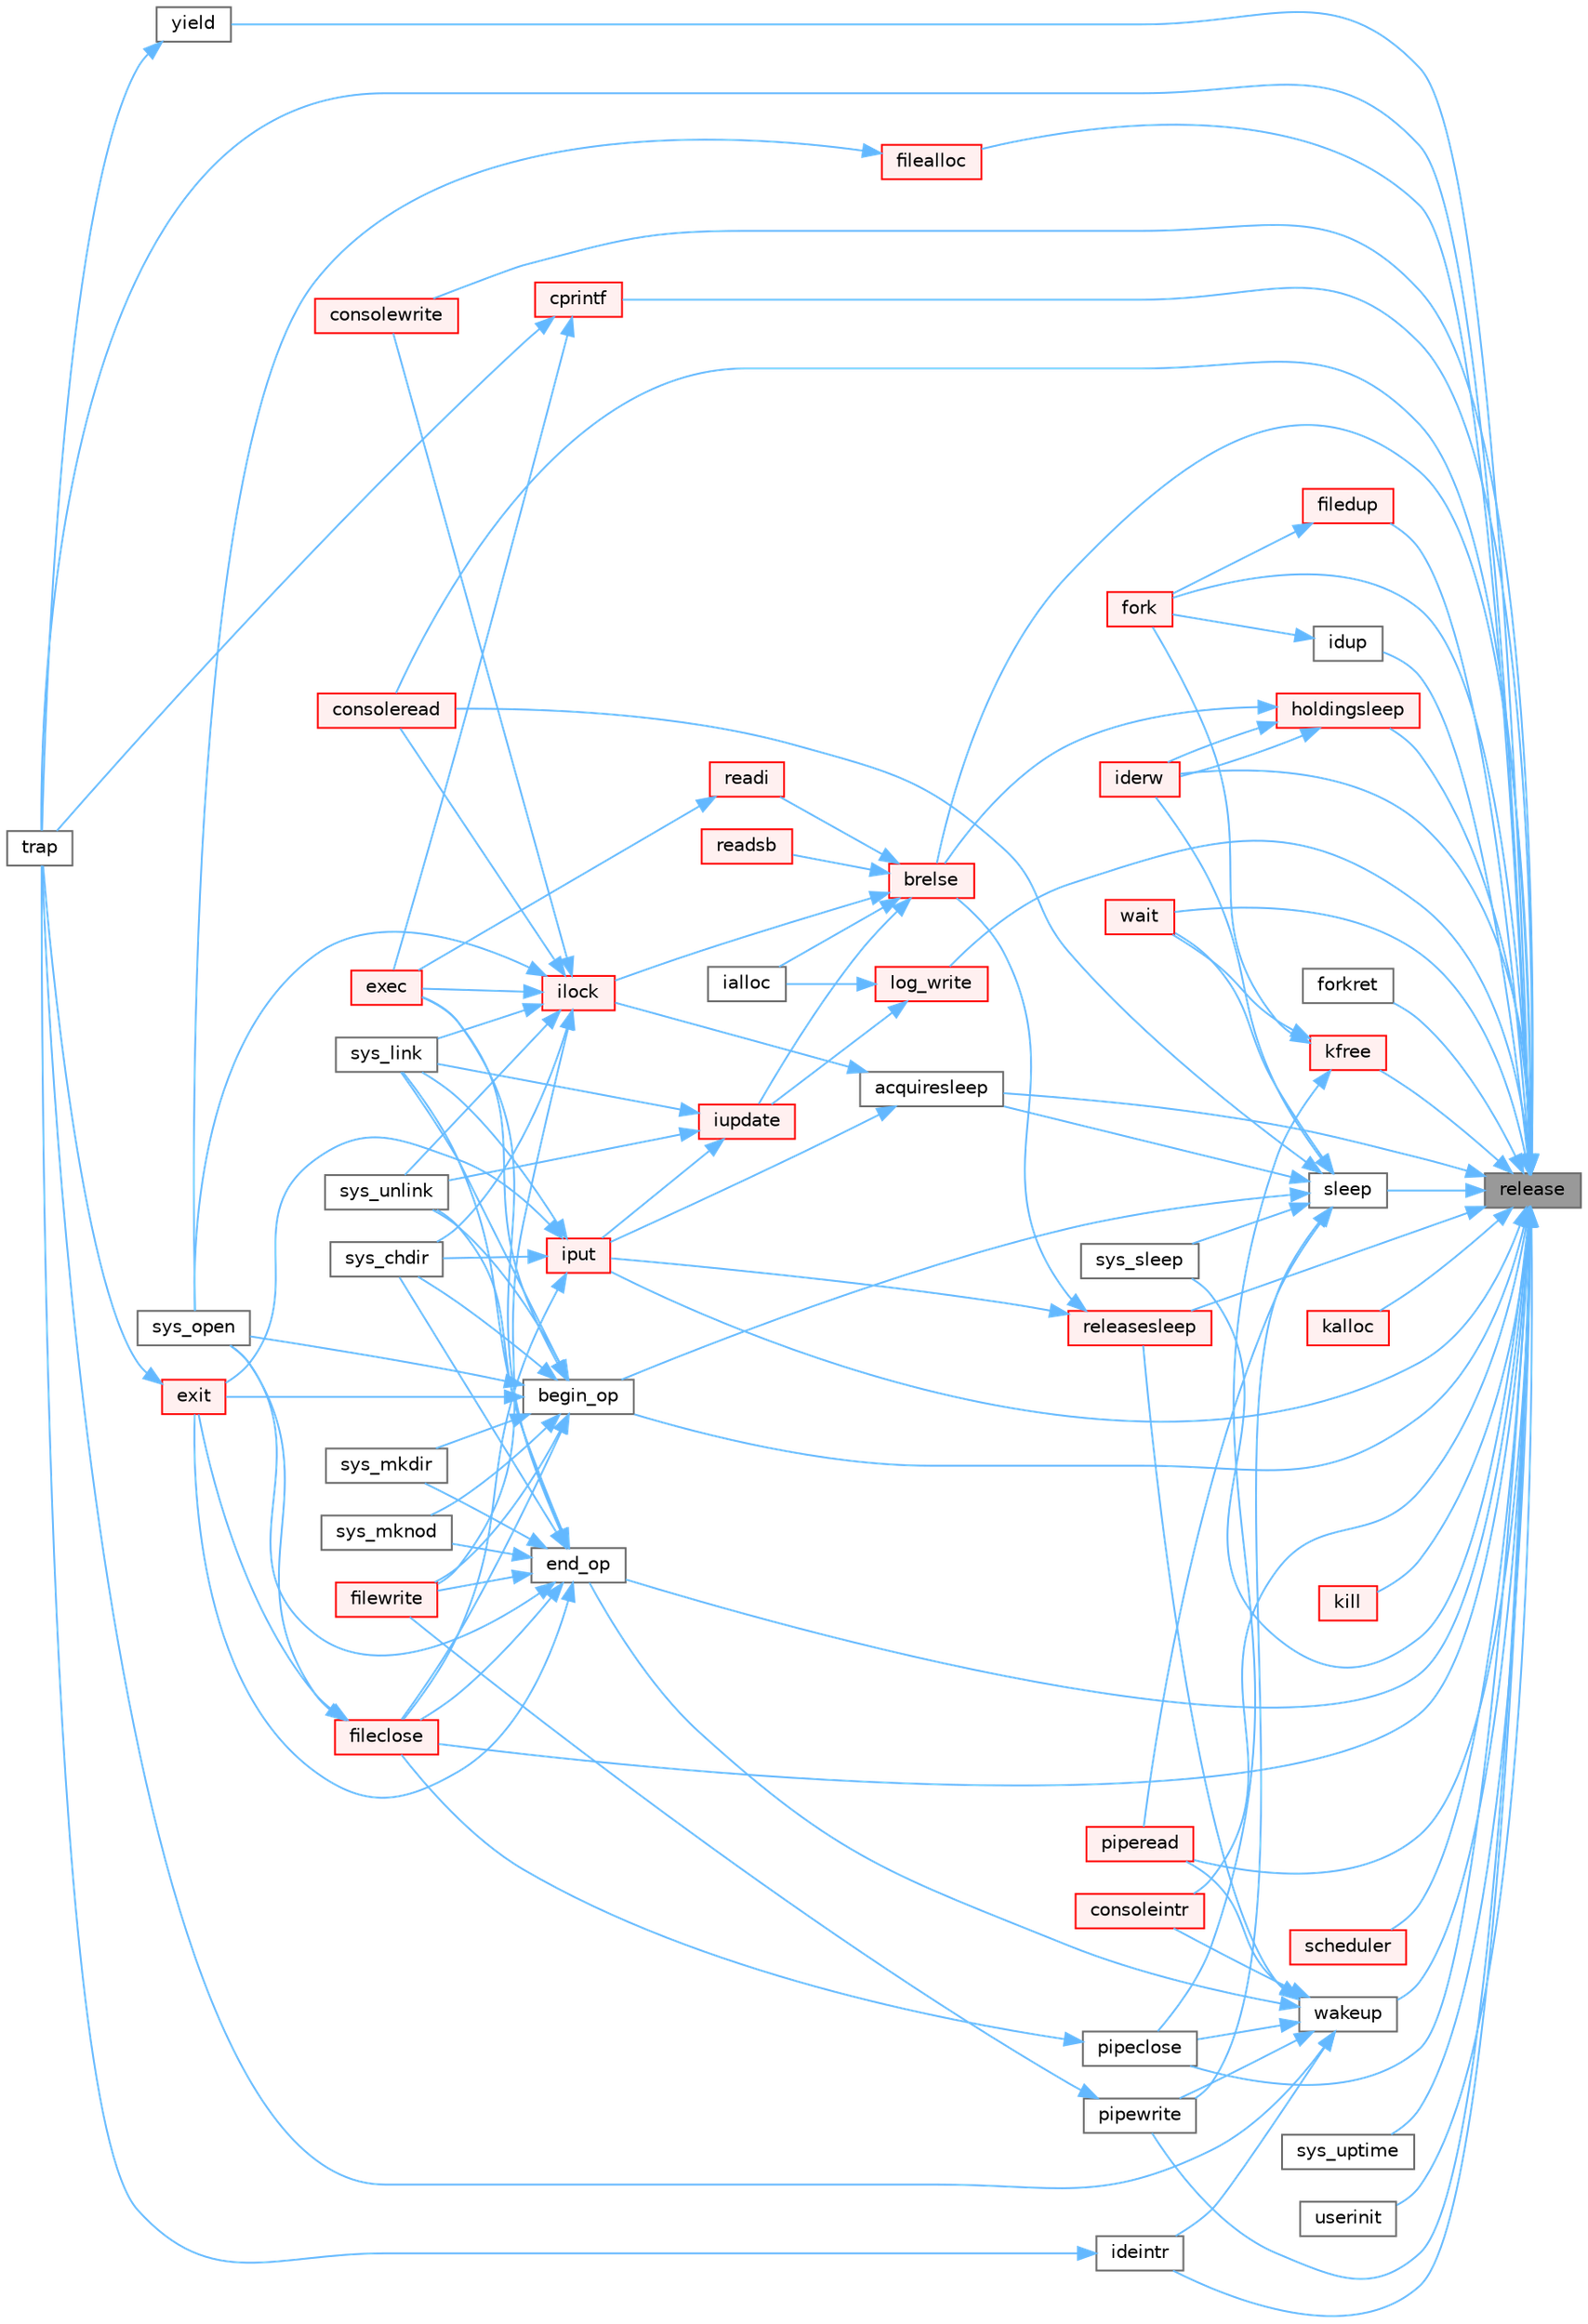 digraph "release"
{
 // LATEX_PDF_SIZE
  bgcolor="transparent";
  edge [fontname=Helvetica,fontsize=10,labelfontname=Helvetica,labelfontsize=10];
  node [fontname=Helvetica,fontsize=10,shape=box,height=0.2,width=0.4];
  rankdir="RL";
  Node1 [id="Node000001",label="release",height=0.2,width=0.4,color="gray40", fillcolor="grey60", style="filled", fontcolor="black",tooltip=" "];
  Node1 -> Node2 [id="edge1_Node000001_Node000002",dir="back",color="steelblue1",style="solid",tooltip=" "];
  Node2 [id="Node000002",label="acquiresleep",height=0.2,width=0.4,color="grey40", fillcolor="white", style="filled",URL="$d8/dd1/sleeplock_8c.html#aaad2d7a86d4859982dd9a132f5128ff2",tooltip=" "];
  Node2 -> Node3 [id="edge2_Node000002_Node000003",dir="back",color="steelblue1",style="solid",tooltip=" "];
  Node3 [id="Node000003",label="ilock",height=0.2,width=0.4,color="red", fillcolor="#FFF0F0", style="filled",URL="$d2/d5a/fs_8c.html#aed28187406d84a3aa71f10c6235a03ec",tooltip=" "];
  Node3 -> Node4 [id="edge3_Node000003_Node000004",dir="back",color="steelblue1",style="solid",tooltip=" "];
  Node4 [id="Node000004",label="consoleread",height=0.2,width=0.4,color="red", fillcolor="#FFF0F0", style="filled",URL="$d0/d56/console_8c.html#a28ac85a90987662e306ca8efbfe16074",tooltip=" "];
  Node3 -> Node6 [id="edge4_Node000003_Node000006",dir="back",color="steelblue1",style="solid",tooltip=" "];
  Node6 [id="Node000006",label="consolewrite",height=0.2,width=0.4,color="red", fillcolor="#FFF0F0", style="filled",URL="$d0/d56/console_8c.html#a6af7eb39268127d389792cec37785666",tooltip=" "];
  Node3 -> Node7 [id="edge5_Node000003_Node000007",dir="back",color="steelblue1",style="solid",tooltip=" "];
  Node7 [id="Node000007",label="exec",height=0.2,width=0.4,color="red", fillcolor="#FFF0F0", style="filled",URL="$df/dc9/exec_8c.html#ace32454ed0d37834dcb1cb4f8b727e6e",tooltip=" "];
  Node3 -> Node13 [id="edge6_Node000003_Node000013",dir="back",color="steelblue1",style="solid",tooltip=" "];
  Node13 [id="Node000013",label="filewrite",height=0.2,width=0.4,color="red", fillcolor="#FFF0F0", style="filled",URL="$d6/d13/file_8c.html#ab8de757a0a9f58dcc6511ea5e46ebb88",tooltip=" "];
  Node3 -> Node15 [id="edge7_Node000003_Node000015",dir="back",color="steelblue1",style="solid",tooltip=" "];
  Node15 [id="Node000015",label="sys_chdir",height=0.2,width=0.4,color="grey40", fillcolor="white", style="filled",URL="$d1/d14/sysfile_8c.html#ad1c5f8693cb35b9605fee09eebdda640",tooltip=" "];
  Node3 -> Node16 [id="edge8_Node000003_Node000016",dir="back",color="steelblue1",style="solid",tooltip=" "];
  Node16 [id="Node000016",label="sys_link",height=0.2,width=0.4,color="grey40", fillcolor="white", style="filled",URL="$d1/d14/sysfile_8c.html#a759600870314007ac558871239122fb7",tooltip=" "];
  Node3 -> Node17 [id="edge9_Node000003_Node000017",dir="back",color="steelblue1",style="solid",tooltip=" "];
  Node17 [id="Node000017",label="sys_open",height=0.2,width=0.4,color="grey40", fillcolor="white", style="filled",URL="$d1/d14/sysfile_8c.html#a74e45efc661ca17c068bc283b3842e6d",tooltip=" "];
  Node3 -> Node18 [id="edge10_Node000003_Node000018",dir="back",color="steelblue1",style="solid",tooltip=" "];
  Node18 [id="Node000018",label="sys_unlink",height=0.2,width=0.4,color="grey40", fillcolor="white", style="filled",URL="$d1/d14/sysfile_8c.html#ae1e58ee11d41f643929520d8c1640da7",tooltip=" "];
  Node2 -> Node19 [id="edge11_Node000002_Node000019",dir="back",color="steelblue1",style="solid",tooltip=" "];
  Node19 [id="Node000019",label="iput",height=0.2,width=0.4,color="red", fillcolor="#FFF0F0", style="filled",URL="$d2/d5a/fs_8c.html#ab3c447f135c68e4c3c1f8d5866f6e77b",tooltip=" "];
  Node19 -> Node21 [id="edge12_Node000019_Node000021",dir="back",color="steelblue1",style="solid",tooltip=" "];
  Node21 [id="Node000021",label="exit",height=0.2,width=0.4,color="red", fillcolor="#FFF0F0", style="filled",URL="$d3/dda/proc_8c.html#aaf98ef7cdde3a0dfb2e49919de3298b1",tooltip=" "];
  Node21 -> Node30 [id="edge13_Node000021_Node000030",dir="back",color="steelblue1",style="solid",tooltip=" "];
  Node30 [id="Node000030",label="trap",height=0.2,width=0.4,color="grey40", fillcolor="white", style="filled",URL="$dc/d6f/trap_8c.html#a372d166e36c086c91e5f5d81e5fead3a",tooltip=" "];
  Node19 -> Node33 [id="edge14_Node000019_Node000033",dir="back",color="steelblue1",style="solid",tooltip=" "];
  Node33 [id="Node000033",label="fileclose",height=0.2,width=0.4,color="red", fillcolor="#FFF0F0", style="filled",URL="$d6/d13/file_8c.html#ae557c81ab89c24219146144bb6adaa2c",tooltip=" "];
  Node33 -> Node21 [id="edge15_Node000033_Node000021",dir="back",color="steelblue1",style="solid",tooltip=" "];
  Node33 -> Node17 [id="edge16_Node000033_Node000017",dir="back",color="steelblue1",style="solid",tooltip=" "];
  Node19 -> Node15 [id="edge17_Node000019_Node000015",dir="back",color="steelblue1",style="solid",tooltip=" "];
  Node19 -> Node16 [id="edge18_Node000019_Node000016",dir="back",color="steelblue1",style="solid",tooltip=" "];
  Node1 -> Node40 [id="edge19_Node000001_Node000040",dir="back",color="steelblue1",style="solid",tooltip=" "];
  Node40 [id="Node000040",label="begin_op",height=0.2,width=0.4,color="grey40", fillcolor="white", style="filled",URL="$d7/df8/log_8c.html#ac96aa31ffc0500e749c62c4d377c21c9",tooltip=" "];
  Node40 -> Node7 [id="edge20_Node000040_Node000007",dir="back",color="steelblue1",style="solid",tooltip=" "];
  Node40 -> Node21 [id="edge21_Node000040_Node000021",dir="back",color="steelblue1",style="solid",tooltip=" "];
  Node40 -> Node33 [id="edge22_Node000040_Node000033",dir="back",color="steelblue1",style="solid",tooltip=" "];
  Node40 -> Node13 [id="edge23_Node000040_Node000013",dir="back",color="steelblue1",style="solid",tooltip=" "];
  Node40 -> Node15 [id="edge24_Node000040_Node000015",dir="back",color="steelblue1",style="solid",tooltip=" "];
  Node40 -> Node16 [id="edge25_Node000040_Node000016",dir="back",color="steelblue1",style="solid",tooltip=" "];
  Node40 -> Node38 [id="edge26_Node000040_Node000038",dir="back",color="steelblue1",style="solid",tooltip=" "];
  Node38 [id="Node000038",label="sys_mkdir",height=0.2,width=0.4,color="grey40", fillcolor="white", style="filled",URL="$d1/d14/sysfile_8c.html#a057e5bce2de7a87ebfd2dc33967bca4a",tooltip=" "];
  Node40 -> Node39 [id="edge27_Node000040_Node000039",dir="back",color="steelblue1",style="solid",tooltip=" "];
  Node39 [id="Node000039",label="sys_mknod",height=0.2,width=0.4,color="grey40", fillcolor="white", style="filled",URL="$d1/d14/sysfile_8c.html#a25697aa3d828b5878d38170d724adb27",tooltip=" "];
  Node40 -> Node17 [id="edge28_Node000040_Node000017",dir="back",color="steelblue1",style="solid",tooltip=" "];
  Node40 -> Node18 [id="edge29_Node000040_Node000018",dir="back",color="steelblue1",style="solid",tooltip=" "];
  Node1 -> Node41 [id="edge30_Node000001_Node000041",dir="back",color="steelblue1",style="solid",tooltip=" "];
  Node41 [id="Node000041",label="brelse",height=0.2,width=0.4,color="red", fillcolor="#FFF0F0", style="filled",URL="$dc/de6/bio_8c.html#ab5335aeb503731104314321a78a6d727",tooltip=" "];
  Node41 -> Node42 [id="edge31_Node000041_Node000042",dir="back",color="steelblue1",style="solid",tooltip=" "];
  Node42 [id="Node000042",label="ialloc",height=0.2,width=0.4,color="grey40", fillcolor="white", style="filled",URL="$d2/d5a/fs_8c.html#af95049367381647bc9487af49724b869",tooltip=" "];
  Node41 -> Node3 [id="edge32_Node000041_Node000003",dir="back",color="steelblue1",style="solid",tooltip=" "];
  Node41 -> Node43 [id="edge33_Node000041_Node000043",dir="back",color="steelblue1",style="solid",tooltip=" "];
  Node43 [id="Node000043",label="iupdate",height=0.2,width=0.4,color="red", fillcolor="#FFF0F0", style="filled",URL="$d2/d5a/fs_8c.html#a7220afa8e5f4bea540eb95879ea7df6e",tooltip=" "];
  Node43 -> Node19 [id="edge34_Node000043_Node000019",dir="back",color="steelblue1",style="solid",tooltip=" "];
  Node43 -> Node16 [id="edge35_Node000043_Node000016",dir="back",color="steelblue1",style="solid",tooltip=" "];
  Node43 -> Node18 [id="edge36_Node000043_Node000018",dir="back",color="steelblue1",style="solid",tooltip=" "];
  Node41 -> Node45 [id="edge37_Node000041_Node000045",dir="back",color="steelblue1",style="solid",tooltip=" "];
  Node45 [id="Node000045",label="readi",height=0.2,width=0.4,color="red", fillcolor="#FFF0F0", style="filled",URL="$d2/d5a/fs_8c.html#a3aba1fa9f6789d09356aec5b96d91fa8",tooltip=" "];
  Node45 -> Node7 [id="edge38_Node000045_Node000007",dir="back",color="steelblue1",style="solid",tooltip=" "];
  Node41 -> Node48 [id="edge39_Node000041_Node000048",dir="back",color="steelblue1",style="solid",tooltip=" "];
  Node48 [id="Node000048",label="readsb",height=0.2,width=0.4,color="red", fillcolor="#FFF0F0", style="filled",URL="$d2/d5a/fs_8c.html#aff0080b2133027be2e525ca088b40e78",tooltip=" "];
  Node1 -> Node52 [id="edge40_Node000001_Node000052",dir="back",color="steelblue1",style="solid",tooltip=" "];
  Node52 [id="Node000052",label="consoleintr",height=0.2,width=0.4,color="red", fillcolor="#FFF0F0", style="filled",URL="$d0/d56/console_8c.html#aad3d6ca39f23bb6d2686d2967e415193",tooltip=" "];
  Node1 -> Node4 [id="edge41_Node000001_Node000004",dir="back",color="steelblue1",style="solid",tooltip=" "];
  Node1 -> Node6 [id="edge42_Node000001_Node000006",dir="back",color="steelblue1",style="solid",tooltip=" "];
  Node1 -> Node55 [id="edge43_Node000001_Node000055",dir="back",color="steelblue1",style="solid",tooltip=" "];
  Node55 [id="Node000055",label="cprintf",height=0.2,width=0.4,color="red", fillcolor="#FFF0F0", style="filled",URL="$d0/d56/console_8c.html#a90f0742d846503e4ed1804f1df421ec6",tooltip=" "];
  Node55 -> Node7 [id="edge44_Node000055_Node000007",dir="back",color="steelblue1",style="solid",tooltip=" "];
  Node55 -> Node30 [id="edge45_Node000055_Node000030",dir="back",color="steelblue1",style="solid",tooltip=" "];
  Node1 -> Node62 [id="edge46_Node000001_Node000062",dir="back",color="steelblue1",style="solid",tooltip=" "];
  Node62 [id="Node000062",label="end_op",height=0.2,width=0.4,color="grey40", fillcolor="white", style="filled",URL="$d7/df8/log_8c.html#ac0f12be0ca0de555e60b27b06a57a65b",tooltip=" "];
  Node62 -> Node7 [id="edge47_Node000062_Node000007",dir="back",color="steelblue1",style="solid",tooltip=" "];
  Node62 -> Node21 [id="edge48_Node000062_Node000021",dir="back",color="steelblue1",style="solid",tooltip=" "];
  Node62 -> Node33 [id="edge49_Node000062_Node000033",dir="back",color="steelblue1",style="solid",tooltip=" "];
  Node62 -> Node13 [id="edge50_Node000062_Node000013",dir="back",color="steelblue1",style="solid",tooltip=" "];
  Node62 -> Node15 [id="edge51_Node000062_Node000015",dir="back",color="steelblue1",style="solid",tooltip=" "];
  Node62 -> Node16 [id="edge52_Node000062_Node000016",dir="back",color="steelblue1",style="solid",tooltip=" "];
  Node62 -> Node38 [id="edge53_Node000062_Node000038",dir="back",color="steelblue1",style="solid",tooltip=" "];
  Node62 -> Node39 [id="edge54_Node000062_Node000039",dir="back",color="steelblue1",style="solid",tooltip=" "];
  Node62 -> Node17 [id="edge55_Node000062_Node000017",dir="back",color="steelblue1",style="solid",tooltip=" "];
  Node62 -> Node18 [id="edge56_Node000062_Node000018",dir="back",color="steelblue1",style="solid",tooltip=" "];
  Node1 -> Node63 [id="edge57_Node000001_Node000063",dir="back",color="steelblue1",style="solid",tooltip=" "];
  Node63 [id="Node000063",label="filealloc",height=0.2,width=0.4,color="red", fillcolor="#FFF0F0", style="filled",URL="$d6/d13/file_8c.html#ac56b15561658d0e74ce1c53309b8f97d",tooltip=" "];
  Node63 -> Node17 [id="edge58_Node000063_Node000017",dir="back",color="steelblue1",style="solid",tooltip=" "];
  Node1 -> Node33 [id="edge59_Node000001_Node000033",dir="back",color="steelblue1",style="solid",tooltip=" "];
  Node1 -> Node64 [id="edge60_Node000001_Node000064",dir="back",color="steelblue1",style="solid",tooltip=" "];
  Node64 [id="Node000064",label="filedup",height=0.2,width=0.4,color="red", fillcolor="#FFF0F0", style="filled",URL="$d6/d13/file_8c.html#a9ef0346d08d8ed79ce2a9c03f9a4b4b2",tooltip=" "];
  Node64 -> Node65 [id="edge61_Node000064_Node000065",dir="back",color="steelblue1",style="solid",tooltip=" "];
  Node65 [id="Node000065",label="fork",height=0.2,width=0.4,color="red", fillcolor="#FFF0F0", style="filled",URL="$d3/dda/proc_8c.html#acd2e1ded4bb6fce4500438bf928330f4",tooltip=" "];
  Node1 -> Node65 [id="edge62_Node000001_Node000065",dir="back",color="steelblue1",style="solid",tooltip=" "];
  Node1 -> Node50 [id="edge63_Node000001_Node000050",dir="back",color="steelblue1",style="solid",tooltip=" "];
  Node50 [id="Node000050",label="forkret",height=0.2,width=0.4,color="grey40", fillcolor="white", style="filled",URL="$d3/dda/proc_8c.html#a11c5d62d28e8121e75235d361158156e",tooltip=" "];
  Node1 -> Node68 [id="edge64_Node000001_Node000068",dir="back",color="steelblue1",style="solid",tooltip=" "];
  Node68 [id="Node000068",label="holdingsleep",height=0.2,width=0.4,color="red", fillcolor="#FFF0F0", style="filled",URL="$d8/dd1/sleeplock_8c.html#a6fdbe54cbecd8fc67d74793b27adcf05",tooltip=" "];
  Node68 -> Node41 [id="edge65_Node000068_Node000041",dir="back",color="steelblue1",style="solid",tooltip=" "];
  Node68 -> Node70 [id="edge66_Node000068_Node000070",dir="back",color="steelblue1",style="solid",tooltip=" "];
  Node70 [id="Node000070",label="iderw",height=0.2,width=0.4,color="red", fillcolor="#FFF0F0", style="filled",URL="$da/d9b/memide_8c.html#a7f36b008f02088c86f76e98e05b55af5",tooltip=" "];
  Node68 -> Node70 [id="edge67_Node000068_Node000070",dir="back",color="steelblue1",style="solid",tooltip=" "];
  Node1 -> Node73 [id="edge68_Node000001_Node000073",dir="back",color="steelblue1",style="solid",tooltip=" "];
  Node73 [id="Node000073",label="ideintr",height=0.2,width=0.4,color="grey40", fillcolor="white", style="filled",URL="$da/d9b/memide_8c.html#a709693afdb9b89d848e684e7acde1f8f",tooltip=" "];
  Node73 -> Node30 [id="edge69_Node000073_Node000030",dir="back",color="steelblue1",style="solid",tooltip=" "];
  Node1 -> Node70 [id="edge70_Node000001_Node000070",dir="back",color="steelblue1",style="solid",tooltip=" "];
  Node1 -> Node74 [id="edge71_Node000001_Node000074",dir="back",color="steelblue1",style="solid",tooltip=" "];
  Node74 [id="Node000074",label="idup",height=0.2,width=0.4,color="grey40", fillcolor="white", style="filled",URL="$d2/d5a/fs_8c.html#a24a91383ab80b4b8a1ef1f4df896035c",tooltip=" "];
  Node74 -> Node65 [id="edge72_Node000074_Node000065",dir="back",color="steelblue1",style="solid",tooltip=" "];
  Node1 -> Node19 [id="edge73_Node000001_Node000019",dir="back",color="steelblue1",style="solid",tooltip=" "];
  Node1 -> Node75 [id="edge74_Node000001_Node000075",dir="back",color="steelblue1",style="solid",tooltip=" "];
  Node75 [id="Node000075",label="kalloc",height=0.2,width=0.4,color="red", fillcolor="#FFF0F0", style="filled",URL="$d4/def/kalloc_8c.html#a5e965f6365c721b5b23c12d16d45c3dc",tooltip=" "];
  Node1 -> Node81 [id="edge75_Node000001_Node000081",dir="back",color="steelblue1",style="solid",tooltip=" "];
  Node81 [id="Node000081",label="kfree",height=0.2,width=0.4,color="red", fillcolor="#FFF0F0", style="filled",URL="$d4/def/kalloc_8c.html#aced59ecf8411235f6dffc065236711a5",tooltip=" "];
  Node81 -> Node65 [id="edge76_Node000081_Node000065",dir="back",color="steelblue1",style="solid",tooltip=" "];
  Node81 -> Node89 [id="edge77_Node000081_Node000089",dir="back",color="steelblue1",style="solid",tooltip=" "];
  Node89 [id="Node000089",label="pipeclose",height=0.2,width=0.4,color="grey40", fillcolor="white", style="filled",URL="$d1/d47/pipe_8c.html#a48642f54734698f6f881ee07723292cb",tooltip=" "];
  Node89 -> Node33 [id="edge78_Node000089_Node000033",dir="back",color="steelblue1",style="solid",tooltip=" "];
  Node81 -> Node84 [id="edge79_Node000081_Node000084",dir="back",color="steelblue1",style="solid",tooltip=" "];
  Node84 [id="Node000084",label="wait",height=0.2,width=0.4,color="red", fillcolor="#FFF0F0", style="filled",URL="$d3/dda/proc_8c.html#af6f31822f7e737b4e414bdac1ccb59a4",tooltip=" "];
  Node1 -> Node90 [id="edge80_Node000001_Node000090",dir="back",color="steelblue1",style="solid",tooltip=" "];
  Node90 [id="Node000090",label="kill",height=0.2,width=0.4,color="red", fillcolor="#FFF0F0", style="filled",URL="$d3/dda/proc_8c.html#a650cf0caaaa8b75f653c1c92818d03a4",tooltip=" "];
  Node1 -> Node92 [id="edge81_Node000001_Node000092",dir="back",color="steelblue1",style="solid",tooltip=" "];
  Node92 [id="Node000092",label="log_write",height=0.2,width=0.4,color="red", fillcolor="#FFF0F0", style="filled",URL="$d7/df8/log_8c.html#a7eacb0fbebe5ce4c7d3ddea15908b13d",tooltip=" "];
  Node92 -> Node42 [id="edge82_Node000092_Node000042",dir="back",color="steelblue1",style="solid",tooltip=" "];
  Node92 -> Node43 [id="edge83_Node000092_Node000043",dir="back",color="steelblue1",style="solid",tooltip=" "];
  Node1 -> Node89 [id="edge84_Node000001_Node000089",dir="back",color="steelblue1",style="solid",tooltip=" "];
  Node1 -> Node93 [id="edge85_Node000001_Node000093",dir="back",color="steelblue1",style="solid",tooltip=" "];
  Node93 [id="Node000093",label="piperead",height=0.2,width=0.4,color="red", fillcolor="#FFF0F0", style="filled",URL="$d1/d47/pipe_8c.html#ad4cce6144039b615d139f8660c60293a",tooltip=" "];
  Node1 -> Node94 [id="edge86_Node000001_Node000094",dir="back",color="steelblue1",style="solid",tooltip=" "];
  Node94 [id="Node000094",label="pipewrite",height=0.2,width=0.4,color="grey40", fillcolor="white", style="filled",URL="$d1/d47/pipe_8c.html#acfca0fab7d2c0c0dcc56359c8febe14a",tooltip=" "];
  Node94 -> Node13 [id="edge87_Node000094_Node000013",dir="back",color="steelblue1",style="solid",tooltip=" "];
  Node1 -> Node95 [id="edge88_Node000001_Node000095",dir="back",color="steelblue1",style="solid",tooltip=" "];
  Node95 [id="Node000095",label="releasesleep",height=0.2,width=0.4,color="red", fillcolor="#FFF0F0", style="filled",URL="$d8/dd1/sleeplock_8c.html#aa997067c2c9bfef15af6fa0a10c20f4a",tooltip=" "];
  Node95 -> Node41 [id="edge89_Node000095_Node000041",dir="back",color="steelblue1",style="solid",tooltip=" "];
  Node95 -> Node19 [id="edge90_Node000095_Node000019",dir="back",color="steelblue1",style="solid",tooltip=" "];
  Node1 -> Node96 [id="edge91_Node000001_Node000096",dir="back",color="steelblue1",style="solid",tooltip=" "];
  Node96 [id="Node000096",label="scheduler",height=0.2,width=0.4,color="red", fillcolor="#FFF0F0", style="filled",URL="$d3/dda/proc_8c.html#a9fa00b0be5d3c4781048861e2506eb63",tooltip=" "];
  Node1 -> Node98 [id="edge92_Node000001_Node000098",dir="back",color="steelblue1",style="solid",tooltip=" "];
  Node98 [id="Node000098",label="sleep",height=0.2,width=0.4,color="grey40", fillcolor="white", style="filled",URL="$d3/dda/proc_8c.html#ae70cc0370342e46f6db3bec367232457",tooltip=" "];
  Node98 -> Node2 [id="edge93_Node000098_Node000002",dir="back",color="steelblue1",style="solid",tooltip=" "];
  Node98 -> Node40 [id="edge94_Node000098_Node000040",dir="back",color="steelblue1",style="solid",tooltip=" "];
  Node98 -> Node4 [id="edge95_Node000098_Node000004",dir="back",color="steelblue1",style="solid",tooltip=" "];
  Node98 -> Node70 [id="edge96_Node000098_Node000070",dir="back",color="steelblue1",style="solid",tooltip=" "];
  Node98 -> Node93 [id="edge97_Node000098_Node000093",dir="back",color="steelblue1",style="solid",tooltip=" "];
  Node98 -> Node94 [id="edge98_Node000098_Node000094",dir="back",color="steelblue1",style="solid",tooltip=" "];
  Node98 -> Node99 [id="edge99_Node000098_Node000099",dir="back",color="steelblue1",style="solid",tooltip=" "];
  Node99 [id="Node000099",label="sys_sleep",height=0.2,width=0.4,color="grey40", fillcolor="white", style="filled",URL="$dd/d35/sysproc_8c.html#a59778ec9bfa6b6f2100b43fbba000573",tooltip=" "];
  Node98 -> Node84 [id="edge100_Node000098_Node000084",dir="back",color="steelblue1",style="solid",tooltip=" "];
  Node1 -> Node99 [id="edge101_Node000001_Node000099",dir="back",color="steelblue1",style="solid",tooltip=" "];
  Node1 -> Node101 [id="edge102_Node000001_Node000101",dir="back",color="steelblue1",style="solid",tooltip=" "];
  Node101 [id="Node000101",label="sys_uptime",height=0.2,width=0.4,color="grey40", fillcolor="white", style="filled",URL="$dd/d35/sysproc_8c.html#aaf8553903ba8f2776247679d4db0d121",tooltip=" "];
  Node1 -> Node30 [id="edge103_Node000001_Node000030",dir="back",color="steelblue1",style="solid",tooltip=" "];
  Node1 -> Node78 [id="edge104_Node000001_Node000078",dir="back",color="steelblue1",style="solid",tooltip=" "];
  Node78 [id="Node000078",label="userinit",height=0.2,width=0.4,color="grey40", fillcolor="white", style="filled",URL="$d3/dda/proc_8c.html#a81c8a6a0cae413bc81aa223f7f7b7205",tooltip=" "];
  Node1 -> Node84 [id="edge105_Node000001_Node000084",dir="back",color="steelblue1",style="solid",tooltip=" "];
  Node1 -> Node102 [id="edge106_Node000001_Node000102",dir="back",color="steelblue1",style="solid",tooltip=" "];
  Node102 [id="Node000102",label="wakeup",height=0.2,width=0.4,color="grey40", fillcolor="white", style="filled",URL="$d3/dda/proc_8c.html#a4a34d9f03e436cfa09b88f735f6ee952",tooltip=" "];
  Node102 -> Node52 [id="edge107_Node000102_Node000052",dir="back",color="steelblue1",style="solid",tooltip=" "];
  Node102 -> Node62 [id="edge108_Node000102_Node000062",dir="back",color="steelblue1",style="solid",tooltip=" "];
  Node102 -> Node73 [id="edge109_Node000102_Node000073",dir="back",color="steelblue1",style="solid",tooltip=" "];
  Node102 -> Node89 [id="edge110_Node000102_Node000089",dir="back",color="steelblue1",style="solid",tooltip=" "];
  Node102 -> Node93 [id="edge111_Node000102_Node000093",dir="back",color="steelblue1",style="solid",tooltip=" "];
  Node102 -> Node94 [id="edge112_Node000102_Node000094",dir="back",color="steelblue1",style="solid",tooltip=" "];
  Node102 -> Node95 [id="edge113_Node000102_Node000095",dir="back",color="steelblue1",style="solid",tooltip=" "];
  Node102 -> Node30 [id="edge114_Node000102_Node000030",dir="back",color="steelblue1",style="solid",tooltip=" "];
  Node1 -> Node100 [id="edge115_Node000001_Node000100",dir="back",color="steelblue1",style="solid",tooltip=" "];
  Node100 [id="Node000100",label="yield",height=0.2,width=0.4,color="grey40", fillcolor="white", style="filled",URL="$d3/dda/proc_8c.html#a7cb51f5c2b5cad3766f19eb69c92793b",tooltip=" "];
  Node100 -> Node30 [id="edge116_Node000100_Node000030",dir="back",color="steelblue1",style="solid",tooltip=" "];
}
